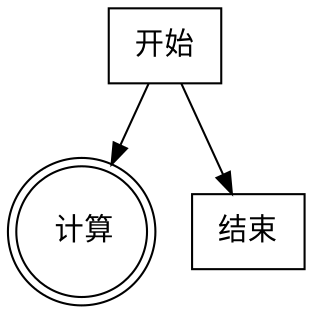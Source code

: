 digraph nonl {

node [shape = box];
node0 [label = " 计算",shape = doublecircle];

开始 -> 结束;
 开始 -> "node0";

}
